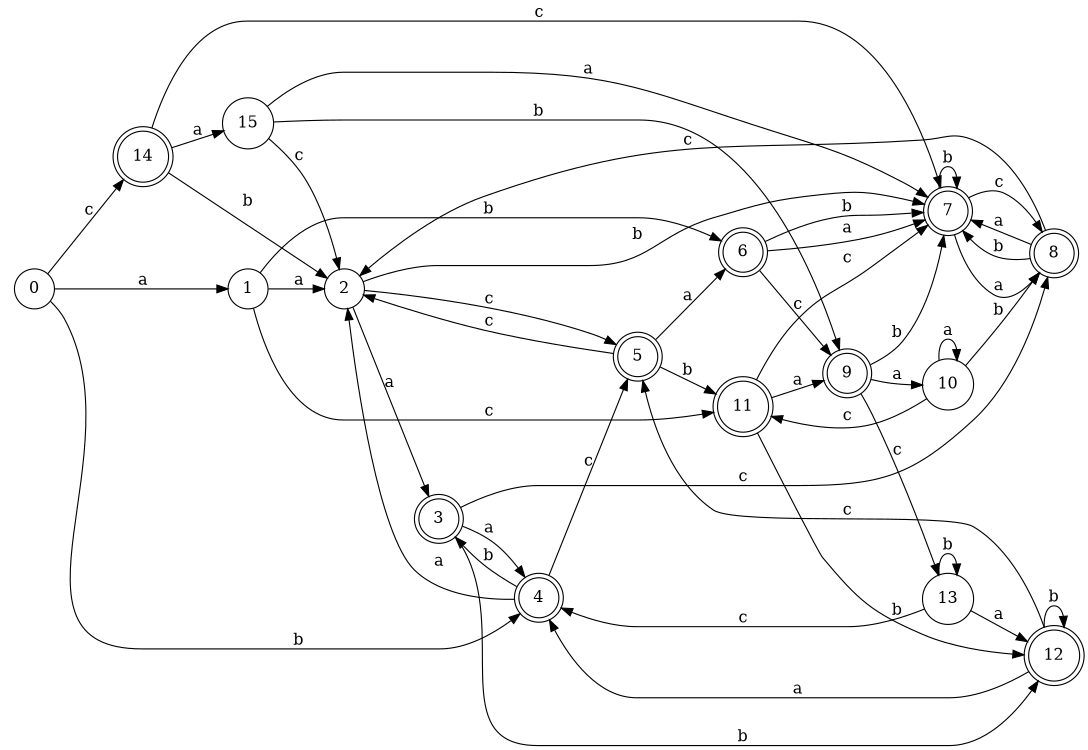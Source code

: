 digraph n13_10 {
__start0 [label="" shape="none"];

rankdir=LR;
size="8,5";

s0 [style="filled", color="black", fillcolor="white" shape="circle", label="0"];
s1 [style="filled", color="black", fillcolor="white" shape="circle", label="1"];
s2 [style="filled", color="black", fillcolor="white" shape="circle", label="2"];
s3 [style="rounded,filled", color="black", fillcolor="white" shape="doublecircle", label="3"];
s4 [style="rounded,filled", color="black", fillcolor="white" shape="doublecircle", label="4"];
s5 [style="rounded,filled", color="black", fillcolor="white" shape="doublecircle", label="5"];
s6 [style="rounded,filled", color="black", fillcolor="white" shape="doublecircle", label="6"];
s7 [style="rounded,filled", color="black", fillcolor="white" shape="doublecircle", label="7"];
s8 [style="rounded,filled", color="black", fillcolor="white" shape="doublecircle", label="8"];
s9 [style="rounded,filled", color="black", fillcolor="white" shape="doublecircle", label="9"];
s10 [style="filled", color="black", fillcolor="white" shape="circle", label="10"];
s11 [style="rounded,filled", color="black", fillcolor="white" shape="doublecircle", label="11"];
s12 [style="rounded,filled", color="black", fillcolor="white" shape="doublecircle", label="12"];
s13 [style="filled", color="black", fillcolor="white" shape="circle", label="13"];
s14 [style="rounded,filled", color="black", fillcolor="white" shape="doublecircle", label="14"];
s15 [style="filled", color="black", fillcolor="white" shape="circle", label="15"];
s0 -> s1 [label="a"];
s0 -> s4 [label="b"];
s0 -> s14 [label="c"];
s1 -> s2 [label="a"];
s1 -> s6 [label="b"];
s1 -> s11 [label="c"];
s2 -> s3 [label="a"];
s2 -> s7 [label="b"];
s2 -> s5 [label="c"];
s3 -> s4 [label="a"];
s3 -> s12 [label="b"];
s3 -> s8 [label="c"];
s4 -> s2 [label="a"];
s4 -> s3 [label="b"];
s4 -> s5 [label="c"];
s5 -> s6 [label="a"];
s5 -> s11 [label="b"];
s5 -> s2 [label="c"];
s6 -> s7 [label="a"];
s6 -> s7 [label="b"];
s6 -> s9 [label="c"];
s7 -> s8 [label="a"];
s7 -> s7 [label="b"];
s7 -> s8 [label="c"];
s8 -> s7 [label="a"];
s8 -> s7 [label="b"];
s8 -> s2 [label="c"];
s9 -> s10 [label="a"];
s9 -> s7 [label="b"];
s9 -> s13 [label="c"];
s10 -> s10 [label="a"];
s10 -> s8 [label="b"];
s10 -> s11 [label="c"];
s11 -> s9 [label="a"];
s11 -> s12 [label="b"];
s11 -> s7 [label="c"];
s12 -> s4 [label="a"];
s12 -> s12 [label="b"];
s12 -> s5 [label="c"];
s13 -> s12 [label="a"];
s13 -> s13 [label="b"];
s13 -> s4 [label="c"];
s14 -> s15 [label="a"];
s14 -> s2 [label="b"];
s14 -> s7 [label="c"];
s15 -> s7 [label="a"];
s15 -> s9 [label="b"];
s15 -> s2 [label="c"];

}